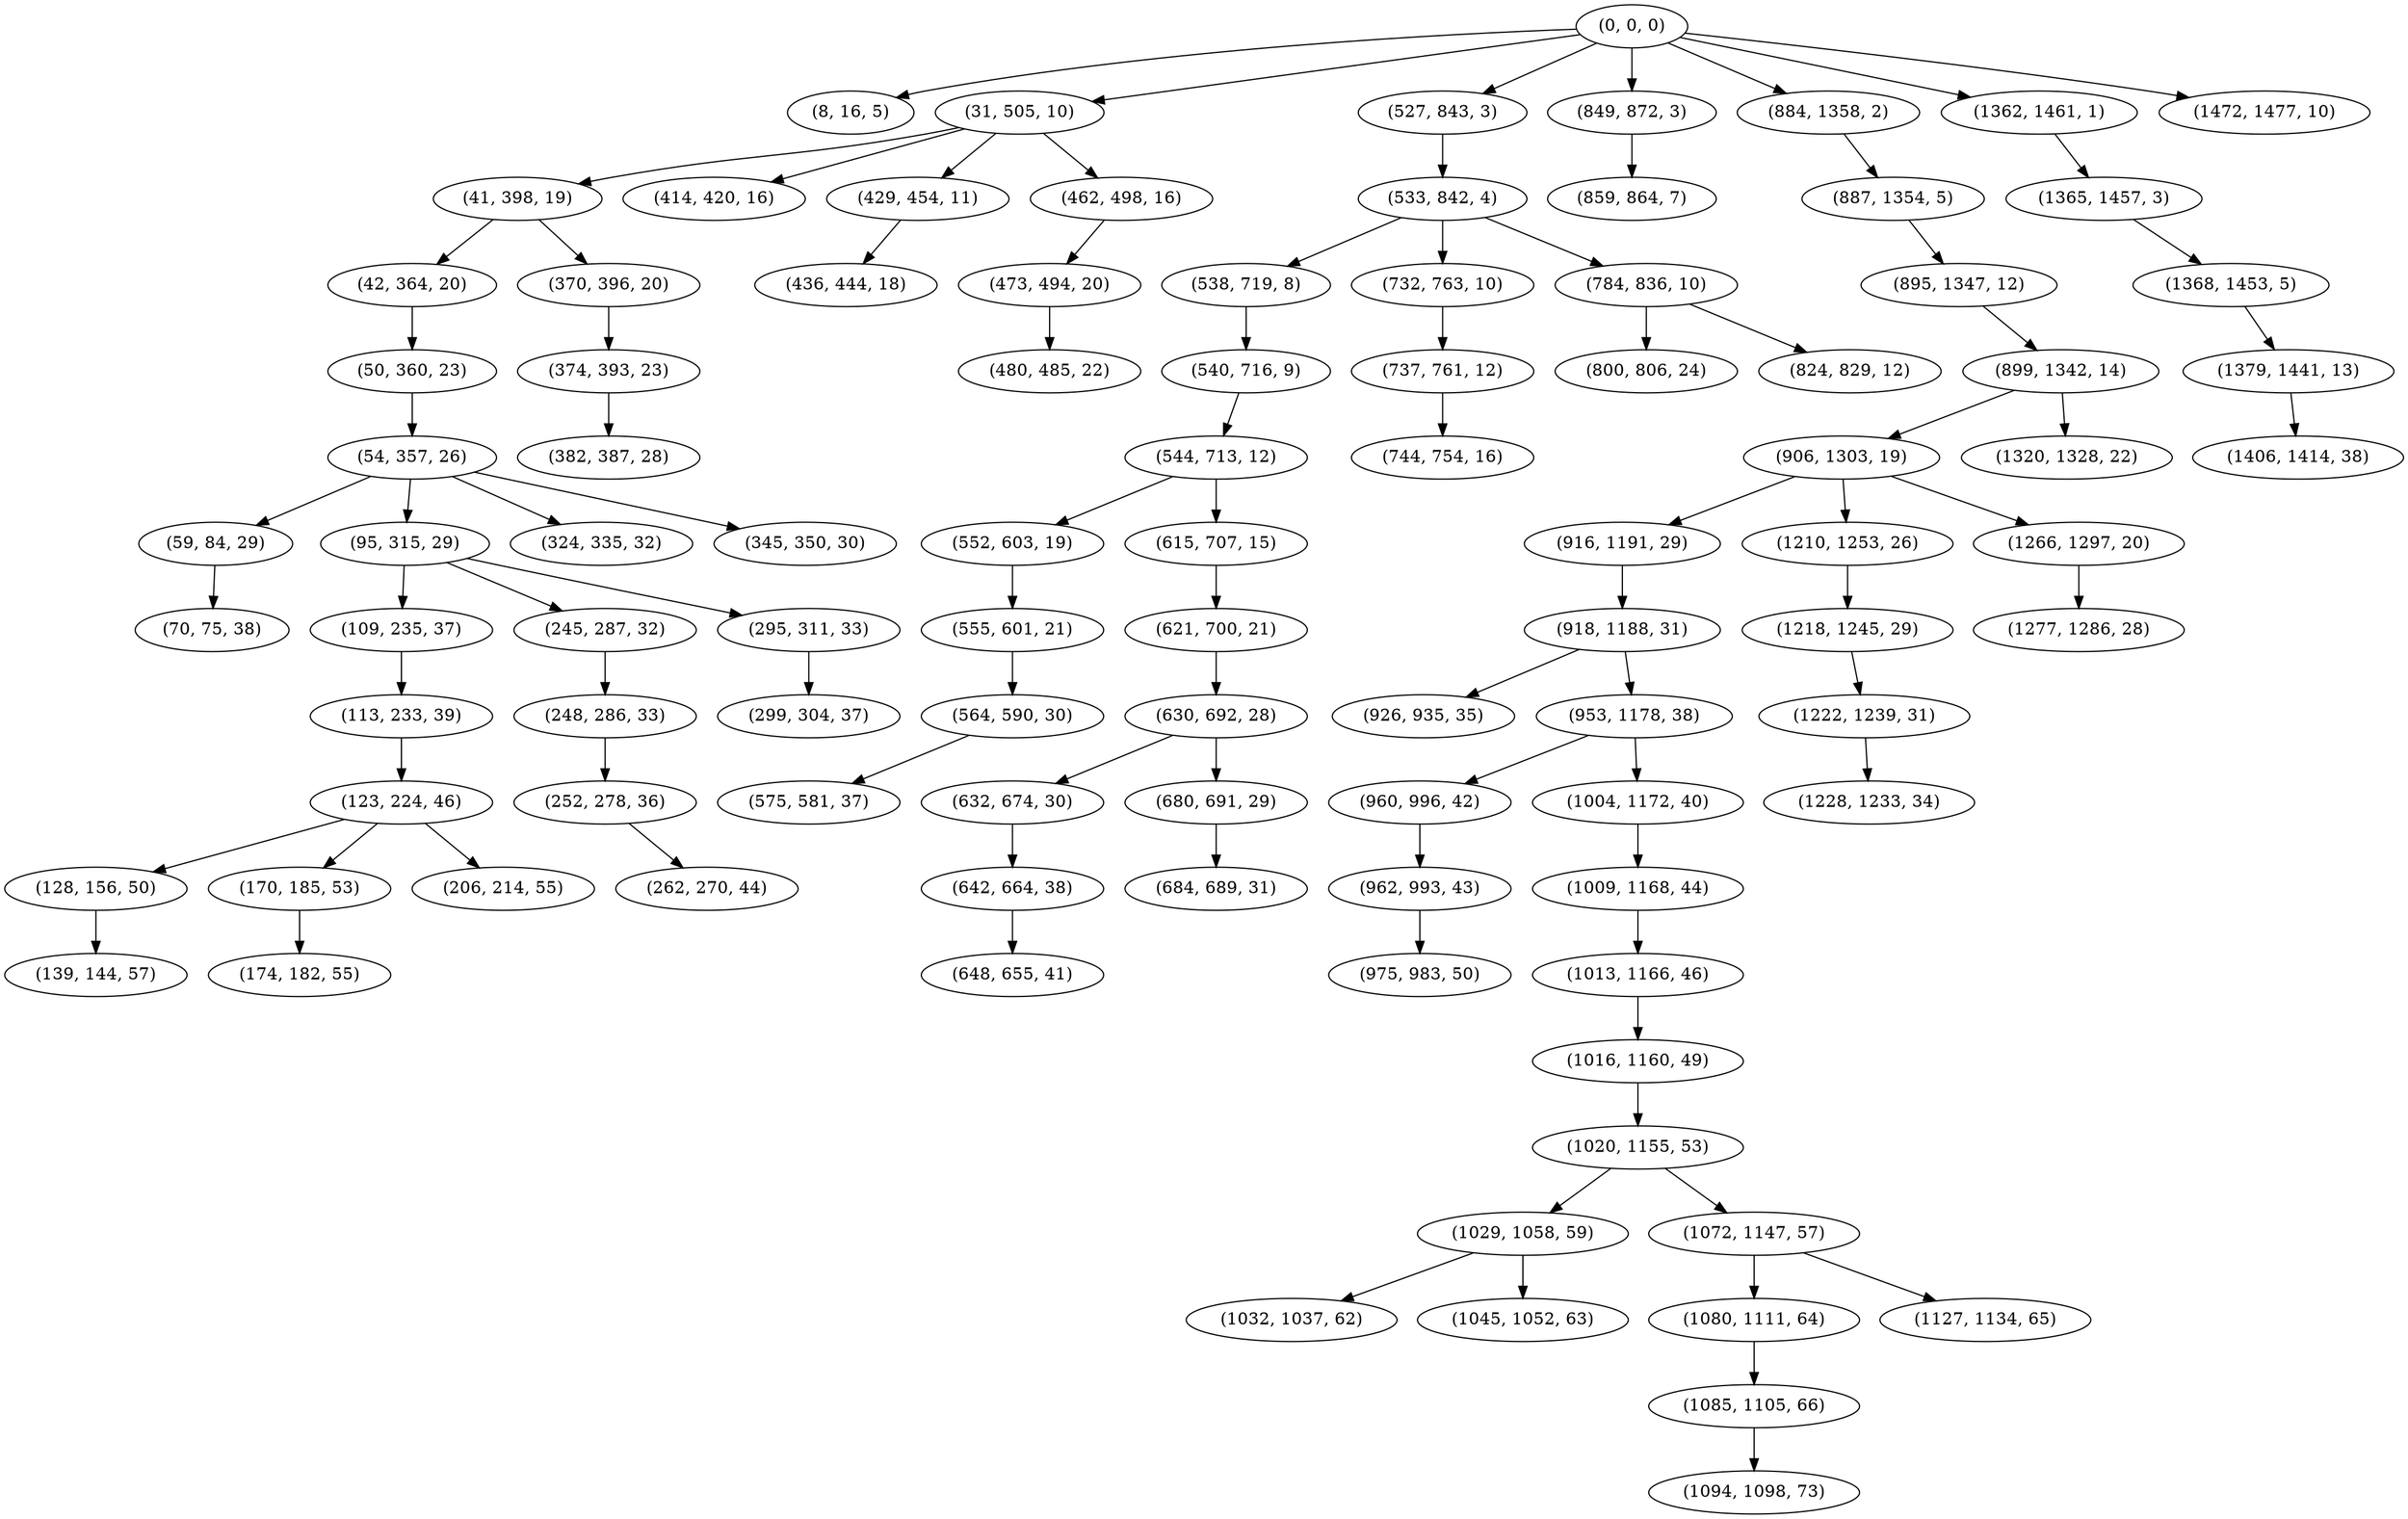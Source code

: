 digraph tree {
    "(0, 0, 0)";
    "(8, 16, 5)";
    "(31, 505, 10)";
    "(41, 398, 19)";
    "(42, 364, 20)";
    "(50, 360, 23)";
    "(54, 357, 26)";
    "(59, 84, 29)";
    "(70, 75, 38)";
    "(95, 315, 29)";
    "(109, 235, 37)";
    "(113, 233, 39)";
    "(123, 224, 46)";
    "(128, 156, 50)";
    "(139, 144, 57)";
    "(170, 185, 53)";
    "(174, 182, 55)";
    "(206, 214, 55)";
    "(245, 287, 32)";
    "(248, 286, 33)";
    "(252, 278, 36)";
    "(262, 270, 44)";
    "(295, 311, 33)";
    "(299, 304, 37)";
    "(324, 335, 32)";
    "(345, 350, 30)";
    "(370, 396, 20)";
    "(374, 393, 23)";
    "(382, 387, 28)";
    "(414, 420, 16)";
    "(429, 454, 11)";
    "(436, 444, 18)";
    "(462, 498, 16)";
    "(473, 494, 20)";
    "(480, 485, 22)";
    "(527, 843, 3)";
    "(533, 842, 4)";
    "(538, 719, 8)";
    "(540, 716, 9)";
    "(544, 713, 12)";
    "(552, 603, 19)";
    "(555, 601, 21)";
    "(564, 590, 30)";
    "(575, 581, 37)";
    "(615, 707, 15)";
    "(621, 700, 21)";
    "(630, 692, 28)";
    "(632, 674, 30)";
    "(642, 664, 38)";
    "(648, 655, 41)";
    "(680, 691, 29)";
    "(684, 689, 31)";
    "(732, 763, 10)";
    "(737, 761, 12)";
    "(744, 754, 16)";
    "(784, 836, 10)";
    "(800, 806, 24)";
    "(824, 829, 12)";
    "(849, 872, 3)";
    "(859, 864, 7)";
    "(884, 1358, 2)";
    "(887, 1354, 5)";
    "(895, 1347, 12)";
    "(899, 1342, 14)";
    "(906, 1303, 19)";
    "(916, 1191, 29)";
    "(918, 1188, 31)";
    "(926, 935, 35)";
    "(953, 1178, 38)";
    "(960, 996, 42)";
    "(962, 993, 43)";
    "(975, 983, 50)";
    "(1004, 1172, 40)";
    "(1009, 1168, 44)";
    "(1013, 1166, 46)";
    "(1016, 1160, 49)";
    "(1020, 1155, 53)";
    "(1029, 1058, 59)";
    "(1032, 1037, 62)";
    "(1045, 1052, 63)";
    "(1072, 1147, 57)";
    "(1080, 1111, 64)";
    "(1085, 1105, 66)";
    "(1094, 1098, 73)";
    "(1127, 1134, 65)";
    "(1210, 1253, 26)";
    "(1218, 1245, 29)";
    "(1222, 1239, 31)";
    "(1228, 1233, 34)";
    "(1266, 1297, 20)";
    "(1277, 1286, 28)";
    "(1320, 1328, 22)";
    "(1362, 1461, 1)";
    "(1365, 1457, 3)";
    "(1368, 1453, 5)";
    "(1379, 1441, 13)";
    "(1406, 1414, 38)";
    "(1472, 1477, 10)";
    "(0, 0, 0)" -> "(8, 16, 5)";
    "(0, 0, 0)" -> "(31, 505, 10)";
    "(0, 0, 0)" -> "(527, 843, 3)";
    "(0, 0, 0)" -> "(849, 872, 3)";
    "(0, 0, 0)" -> "(884, 1358, 2)";
    "(0, 0, 0)" -> "(1362, 1461, 1)";
    "(0, 0, 0)" -> "(1472, 1477, 10)";
    "(31, 505, 10)" -> "(41, 398, 19)";
    "(31, 505, 10)" -> "(414, 420, 16)";
    "(31, 505, 10)" -> "(429, 454, 11)";
    "(31, 505, 10)" -> "(462, 498, 16)";
    "(41, 398, 19)" -> "(42, 364, 20)";
    "(41, 398, 19)" -> "(370, 396, 20)";
    "(42, 364, 20)" -> "(50, 360, 23)";
    "(50, 360, 23)" -> "(54, 357, 26)";
    "(54, 357, 26)" -> "(59, 84, 29)";
    "(54, 357, 26)" -> "(95, 315, 29)";
    "(54, 357, 26)" -> "(324, 335, 32)";
    "(54, 357, 26)" -> "(345, 350, 30)";
    "(59, 84, 29)" -> "(70, 75, 38)";
    "(95, 315, 29)" -> "(109, 235, 37)";
    "(95, 315, 29)" -> "(245, 287, 32)";
    "(95, 315, 29)" -> "(295, 311, 33)";
    "(109, 235, 37)" -> "(113, 233, 39)";
    "(113, 233, 39)" -> "(123, 224, 46)";
    "(123, 224, 46)" -> "(128, 156, 50)";
    "(123, 224, 46)" -> "(170, 185, 53)";
    "(123, 224, 46)" -> "(206, 214, 55)";
    "(128, 156, 50)" -> "(139, 144, 57)";
    "(170, 185, 53)" -> "(174, 182, 55)";
    "(245, 287, 32)" -> "(248, 286, 33)";
    "(248, 286, 33)" -> "(252, 278, 36)";
    "(252, 278, 36)" -> "(262, 270, 44)";
    "(295, 311, 33)" -> "(299, 304, 37)";
    "(370, 396, 20)" -> "(374, 393, 23)";
    "(374, 393, 23)" -> "(382, 387, 28)";
    "(429, 454, 11)" -> "(436, 444, 18)";
    "(462, 498, 16)" -> "(473, 494, 20)";
    "(473, 494, 20)" -> "(480, 485, 22)";
    "(527, 843, 3)" -> "(533, 842, 4)";
    "(533, 842, 4)" -> "(538, 719, 8)";
    "(533, 842, 4)" -> "(732, 763, 10)";
    "(533, 842, 4)" -> "(784, 836, 10)";
    "(538, 719, 8)" -> "(540, 716, 9)";
    "(540, 716, 9)" -> "(544, 713, 12)";
    "(544, 713, 12)" -> "(552, 603, 19)";
    "(544, 713, 12)" -> "(615, 707, 15)";
    "(552, 603, 19)" -> "(555, 601, 21)";
    "(555, 601, 21)" -> "(564, 590, 30)";
    "(564, 590, 30)" -> "(575, 581, 37)";
    "(615, 707, 15)" -> "(621, 700, 21)";
    "(621, 700, 21)" -> "(630, 692, 28)";
    "(630, 692, 28)" -> "(632, 674, 30)";
    "(630, 692, 28)" -> "(680, 691, 29)";
    "(632, 674, 30)" -> "(642, 664, 38)";
    "(642, 664, 38)" -> "(648, 655, 41)";
    "(680, 691, 29)" -> "(684, 689, 31)";
    "(732, 763, 10)" -> "(737, 761, 12)";
    "(737, 761, 12)" -> "(744, 754, 16)";
    "(784, 836, 10)" -> "(800, 806, 24)";
    "(784, 836, 10)" -> "(824, 829, 12)";
    "(849, 872, 3)" -> "(859, 864, 7)";
    "(884, 1358, 2)" -> "(887, 1354, 5)";
    "(887, 1354, 5)" -> "(895, 1347, 12)";
    "(895, 1347, 12)" -> "(899, 1342, 14)";
    "(899, 1342, 14)" -> "(906, 1303, 19)";
    "(899, 1342, 14)" -> "(1320, 1328, 22)";
    "(906, 1303, 19)" -> "(916, 1191, 29)";
    "(906, 1303, 19)" -> "(1210, 1253, 26)";
    "(906, 1303, 19)" -> "(1266, 1297, 20)";
    "(916, 1191, 29)" -> "(918, 1188, 31)";
    "(918, 1188, 31)" -> "(926, 935, 35)";
    "(918, 1188, 31)" -> "(953, 1178, 38)";
    "(953, 1178, 38)" -> "(960, 996, 42)";
    "(953, 1178, 38)" -> "(1004, 1172, 40)";
    "(960, 996, 42)" -> "(962, 993, 43)";
    "(962, 993, 43)" -> "(975, 983, 50)";
    "(1004, 1172, 40)" -> "(1009, 1168, 44)";
    "(1009, 1168, 44)" -> "(1013, 1166, 46)";
    "(1013, 1166, 46)" -> "(1016, 1160, 49)";
    "(1016, 1160, 49)" -> "(1020, 1155, 53)";
    "(1020, 1155, 53)" -> "(1029, 1058, 59)";
    "(1020, 1155, 53)" -> "(1072, 1147, 57)";
    "(1029, 1058, 59)" -> "(1032, 1037, 62)";
    "(1029, 1058, 59)" -> "(1045, 1052, 63)";
    "(1072, 1147, 57)" -> "(1080, 1111, 64)";
    "(1072, 1147, 57)" -> "(1127, 1134, 65)";
    "(1080, 1111, 64)" -> "(1085, 1105, 66)";
    "(1085, 1105, 66)" -> "(1094, 1098, 73)";
    "(1210, 1253, 26)" -> "(1218, 1245, 29)";
    "(1218, 1245, 29)" -> "(1222, 1239, 31)";
    "(1222, 1239, 31)" -> "(1228, 1233, 34)";
    "(1266, 1297, 20)" -> "(1277, 1286, 28)";
    "(1362, 1461, 1)" -> "(1365, 1457, 3)";
    "(1365, 1457, 3)" -> "(1368, 1453, 5)";
    "(1368, 1453, 5)" -> "(1379, 1441, 13)";
    "(1379, 1441, 13)" -> "(1406, 1414, 38)";
}
